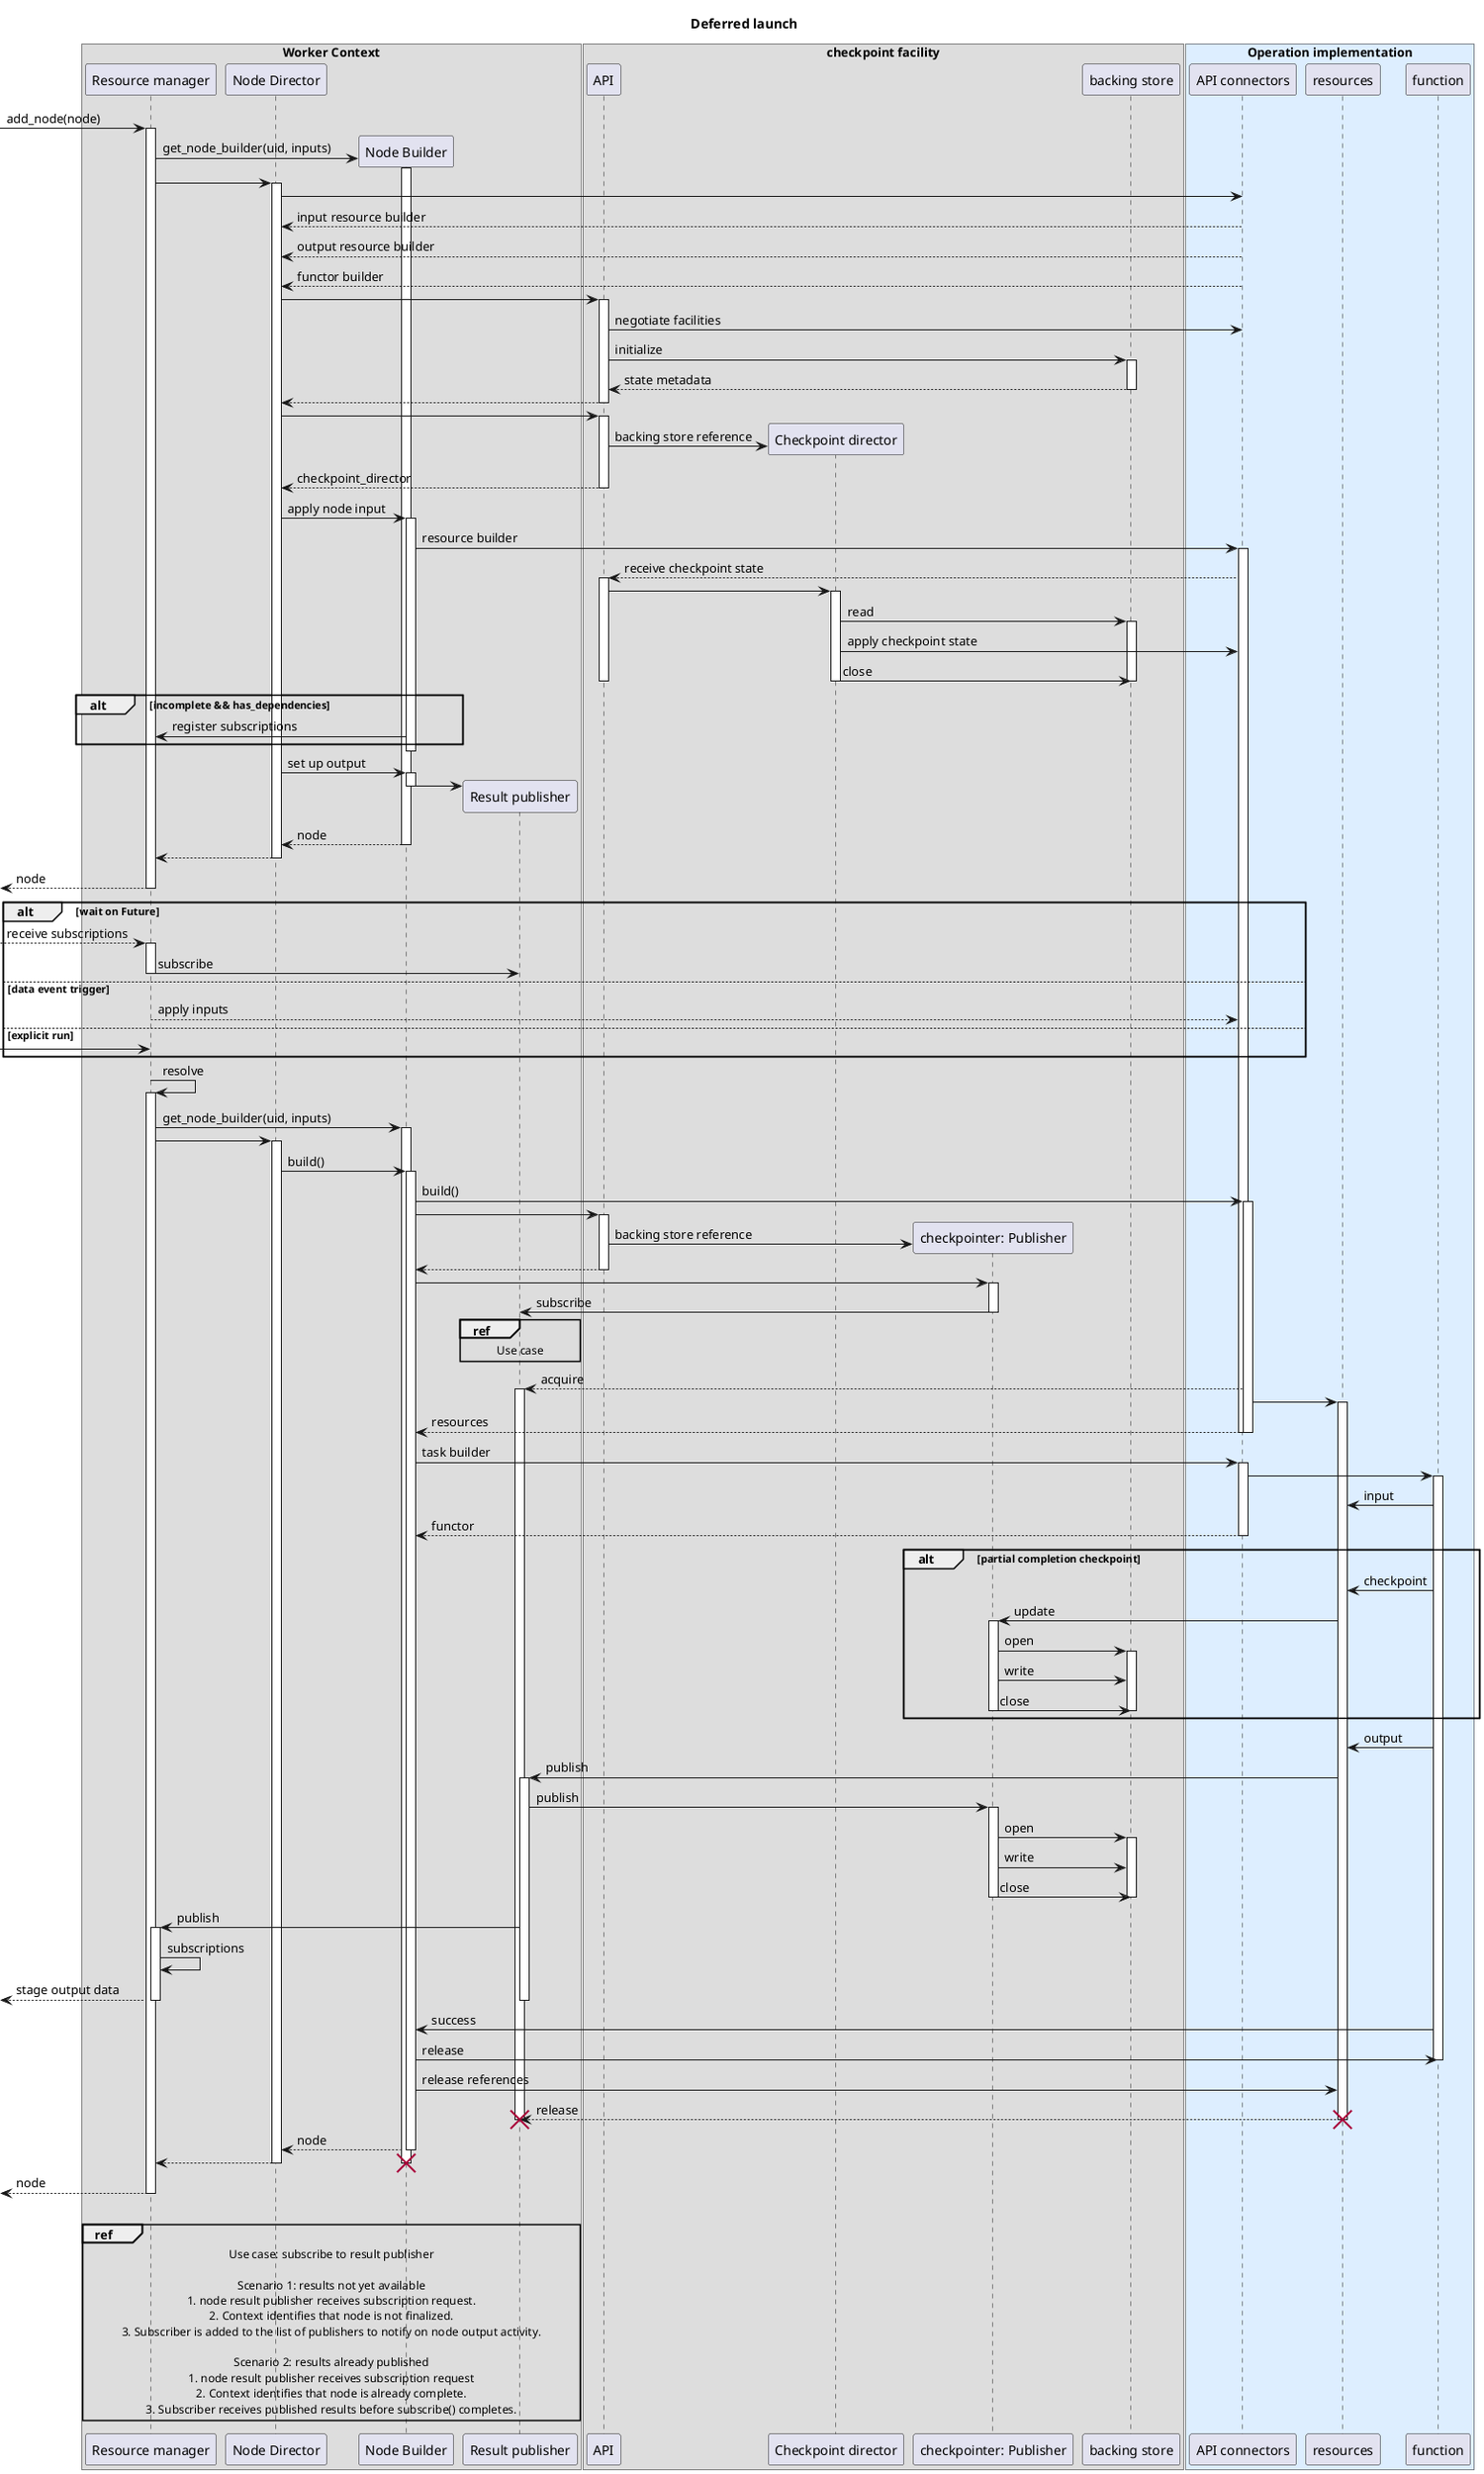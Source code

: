 @startuml
title Deferred launch

box "Worker Context"
participant "Resource manager" as context
participant "Node Director" as node_director
participant "Node Builder" as node_builder
participant "Result publisher" as publisher
end box

box "checkpoint facility"
participant "API" as checkpoint_facility
participant "Checkpoint director" as checkpoint_director
participant "checkpointer: Publisher" as checkpoint_publisher
participant "backing store" as checkpoint_backing_store
end box

box "Operation implementation" #DDEEFF
participant "API connectors" as factory
participant resources
participant function
end box

    [-> context: add_node(node)
    activate context


    context -> node_builder **: get_node_builder(uid, inputs)
    activate node_builder
    context -> node_director ++

    node_director -> factory
    node_director <-- factory: input resource builder
    node_director <-- factory: output resource builder
    node_director <-- factory: functor builder


    node_director -> checkpoint_facility ++
    checkpoint_facility -> factory: negotiate facilities
    checkpoint_facility -> checkpoint_backing_store ++: initialize
    checkpoint_facility <-- checkpoint_backing_store --: state metadata
    node_director <-- checkpoint_facility --

    node_director -> checkpoint_facility ++
    checkpoint_facility -> checkpoint_director **: backing store reference
    checkpoint_facility --> node_director --: checkpoint_director

    node_director -> node_builder: apply node input
    activate node_builder

    node_builder -> factory ++: resource builder

    checkpoint_facility <-- factory ++: receive checkpoint state
    checkpoint_facility -> checkpoint_director ++
    checkpoint_director -> checkpoint_backing_store ++: read
    checkpoint_director -> factory: apply checkpoint state
    checkpoint_director -> checkpoint_backing_store: close
    deactivate checkpoint_backing_store
    deactivate checkpoint_director
    deactivate checkpoint_facility
    alt incomplete && has_dependencies
        node_builder -> context: register subscriptions
    end
    deactivate node_builder

    node_director -> node_builder ++: set up output
    node_builder -> publisher **
    deactivate node_builder


    node_director <-- node_builder --: node
    context <-- node_director --
    [<-- context: node
    deactivate context


    alt wait on Future

        [--> context: receive subscriptions
        activate context
        context -> publisher: subscribe
        deactivate context

    else data event trigger
                context --> factory: apply inputs

    else explicit run
    [-> context
    end

    context -> context: resolve
    activate context


    context -> node_builder ++: get_node_builder(uid, inputs)
    context -> node_director ++



    node_director -> node_builder ++: build()
    node_builder -> factory ++: build()

    node_builder -> checkpoint_facility ++
    checkpoint_facility -> checkpoint_publisher **: backing store reference
    return

    node_builder -> checkpoint_publisher ++
    checkpoint_publisher -> publisher: subscribe
    ref over publisher
    Use case
    end ref
    deactivate checkpoint_publisher

    publisher <-- factory ++: acquire
    factory -> resources ++
    node_builder <-- factory --: resources
    deactivate factory

    node_builder -> factory ++: task builder
    factory -> function ++
    function -> resources: input
    node_builder <-- factory --: functor

    alt partial completion checkpoint
    function -> resources: checkpoint
    resources -> checkpoint_publisher ++: update
    checkpoint_publisher -> checkpoint_backing_store ++: open
    checkpoint_publisher -> checkpoint_backing_store: write
    checkpoint_publisher -> checkpoint_backing_store: close
    deactivate checkpoint_backing_store
    deactivate checkpoint_publisher
    end

    function -> resources: output
    resources -> publisher ++: publish
    publisher -> checkpoint_publisher ++: publish
    checkpoint_publisher -> checkpoint_backing_store ++: open
    checkpoint_publisher -> checkpoint_backing_store: write
    checkpoint_publisher -> checkpoint_backing_store: close
    deactivate checkpoint_backing_store
    deactivate checkpoint_publisher

    publisher -> context: publish
    activate context
    context -> context: subscriptions
    [<-- context: stage output data
    deactivate context
    deactivate publisher

    function -> node_builder: success
    node_builder -> function: release
    deactivate function

    node_builder -> resources: release references
    resources --> publisher: release
    destroy publisher
    destroy resources

    node_director <-- node_builder --: node
    context <-- node_director --
    destroy node_builder
    [<-- context: node
    deactivate context


|||
    ref over context, node_director, node_builder, publisher
Use case: subscribe to result publisher

Scenario 1: results not yet available
1. node result publisher receives subscription request.
2. Context identifies that node is not finalized.
3. Subscriber is added to the list of publishers to notify on node output activity.

Scenario 2: results already published
1. node result publisher receives subscription request
2. Context identifies that node is already complete.
3. Subscriber receives published results before subscribe() completes.
    end ref

@enduml